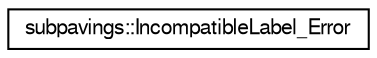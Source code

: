 digraph G
{
  edge [fontname="FreeSans",fontsize="10",labelfontname="FreeSans",labelfontsize="10"];
  node [fontname="FreeSans",fontsize="10",shape=record];
  rankdir="LR";
  Node1 [label="subpavings::IncompatibleLabel_Error",height=0.2,width=0.4,color="black", fillcolor="white", style="filled",URL="$classsubpavings_1_1IncompatibleLabel__Error.shtml"];
}

